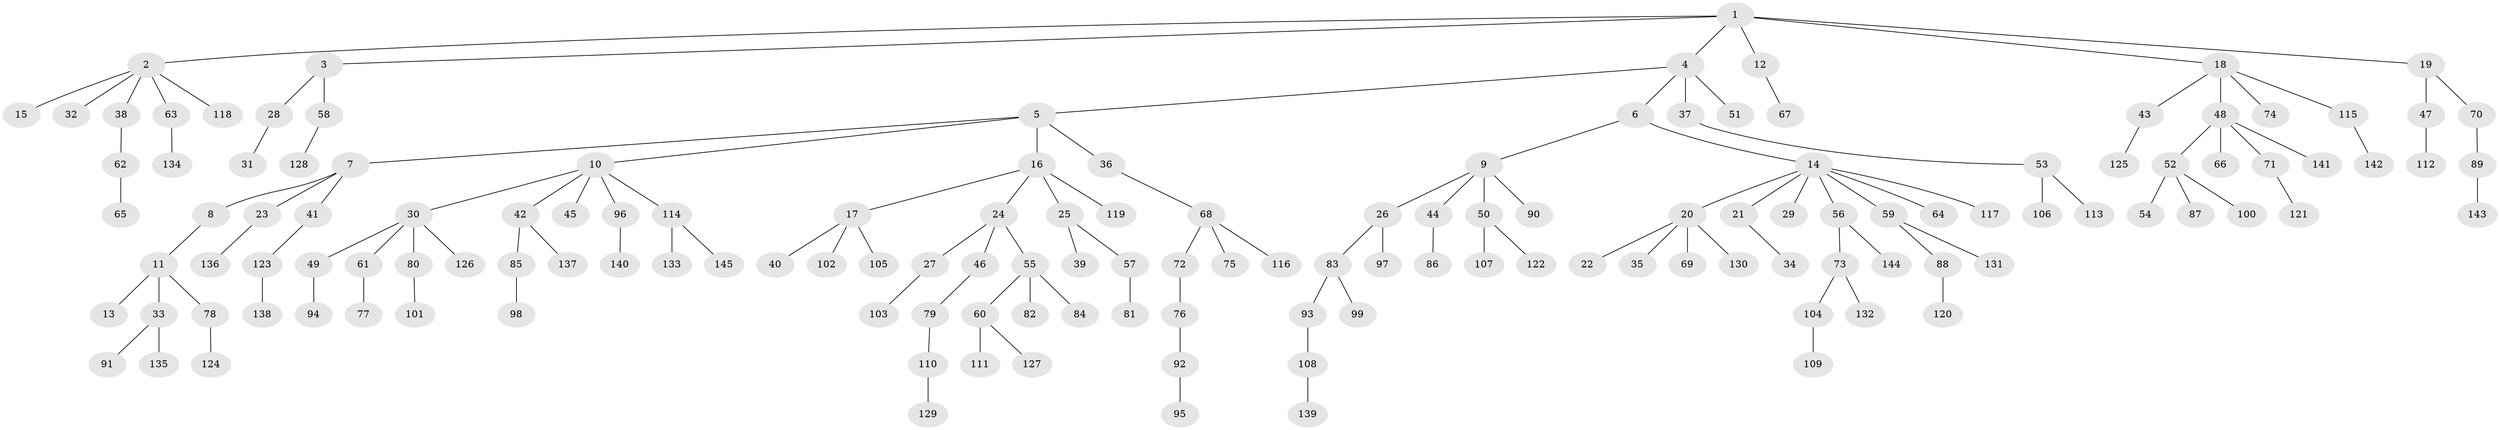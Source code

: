 // Generated by graph-tools (version 1.1) at 2025/26/03/09/25 03:26:30]
// undirected, 145 vertices, 144 edges
graph export_dot {
graph [start="1"]
  node [color=gray90,style=filled];
  1;
  2;
  3;
  4;
  5;
  6;
  7;
  8;
  9;
  10;
  11;
  12;
  13;
  14;
  15;
  16;
  17;
  18;
  19;
  20;
  21;
  22;
  23;
  24;
  25;
  26;
  27;
  28;
  29;
  30;
  31;
  32;
  33;
  34;
  35;
  36;
  37;
  38;
  39;
  40;
  41;
  42;
  43;
  44;
  45;
  46;
  47;
  48;
  49;
  50;
  51;
  52;
  53;
  54;
  55;
  56;
  57;
  58;
  59;
  60;
  61;
  62;
  63;
  64;
  65;
  66;
  67;
  68;
  69;
  70;
  71;
  72;
  73;
  74;
  75;
  76;
  77;
  78;
  79;
  80;
  81;
  82;
  83;
  84;
  85;
  86;
  87;
  88;
  89;
  90;
  91;
  92;
  93;
  94;
  95;
  96;
  97;
  98;
  99;
  100;
  101;
  102;
  103;
  104;
  105;
  106;
  107;
  108;
  109;
  110;
  111;
  112;
  113;
  114;
  115;
  116;
  117;
  118;
  119;
  120;
  121;
  122;
  123;
  124;
  125;
  126;
  127;
  128;
  129;
  130;
  131;
  132;
  133;
  134;
  135;
  136;
  137;
  138;
  139;
  140;
  141;
  142;
  143;
  144;
  145;
  1 -- 2;
  1 -- 3;
  1 -- 4;
  1 -- 12;
  1 -- 18;
  1 -- 19;
  2 -- 15;
  2 -- 32;
  2 -- 38;
  2 -- 63;
  2 -- 118;
  3 -- 28;
  3 -- 58;
  4 -- 5;
  4 -- 6;
  4 -- 37;
  4 -- 51;
  5 -- 7;
  5 -- 10;
  5 -- 16;
  5 -- 36;
  6 -- 9;
  6 -- 14;
  7 -- 8;
  7 -- 23;
  7 -- 41;
  8 -- 11;
  9 -- 26;
  9 -- 44;
  9 -- 50;
  9 -- 90;
  10 -- 30;
  10 -- 42;
  10 -- 45;
  10 -- 96;
  10 -- 114;
  11 -- 13;
  11 -- 33;
  11 -- 78;
  12 -- 67;
  14 -- 20;
  14 -- 21;
  14 -- 29;
  14 -- 56;
  14 -- 59;
  14 -- 64;
  14 -- 117;
  16 -- 17;
  16 -- 24;
  16 -- 25;
  16 -- 119;
  17 -- 40;
  17 -- 102;
  17 -- 105;
  18 -- 43;
  18 -- 48;
  18 -- 74;
  18 -- 115;
  19 -- 47;
  19 -- 70;
  20 -- 22;
  20 -- 35;
  20 -- 69;
  20 -- 130;
  21 -- 34;
  23 -- 136;
  24 -- 27;
  24 -- 46;
  24 -- 55;
  25 -- 39;
  25 -- 57;
  26 -- 83;
  26 -- 97;
  27 -- 103;
  28 -- 31;
  30 -- 49;
  30 -- 61;
  30 -- 80;
  30 -- 126;
  33 -- 91;
  33 -- 135;
  36 -- 68;
  37 -- 53;
  38 -- 62;
  41 -- 123;
  42 -- 85;
  42 -- 137;
  43 -- 125;
  44 -- 86;
  46 -- 79;
  47 -- 112;
  48 -- 52;
  48 -- 66;
  48 -- 71;
  48 -- 141;
  49 -- 94;
  50 -- 107;
  50 -- 122;
  52 -- 54;
  52 -- 87;
  52 -- 100;
  53 -- 106;
  53 -- 113;
  55 -- 60;
  55 -- 82;
  55 -- 84;
  56 -- 73;
  56 -- 144;
  57 -- 81;
  58 -- 128;
  59 -- 88;
  59 -- 131;
  60 -- 111;
  60 -- 127;
  61 -- 77;
  62 -- 65;
  63 -- 134;
  68 -- 72;
  68 -- 75;
  68 -- 116;
  70 -- 89;
  71 -- 121;
  72 -- 76;
  73 -- 104;
  73 -- 132;
  76 -- 92;
  78 -- 124;
  79 -- 110;
  80 -- 101;
  83 -- 93;
  83 -- 99;
  85 -- 98;
  88 -- 120;
  89 -- 143;
  92 -- 95;
  93 -- 108;
  96 -- 140;
  104 -- 109;
  108 -- 139;
  110 -- 129;
  114 -- 133;
  114 -- 145;
  115 -- 142;
  123 -- 138;
}
